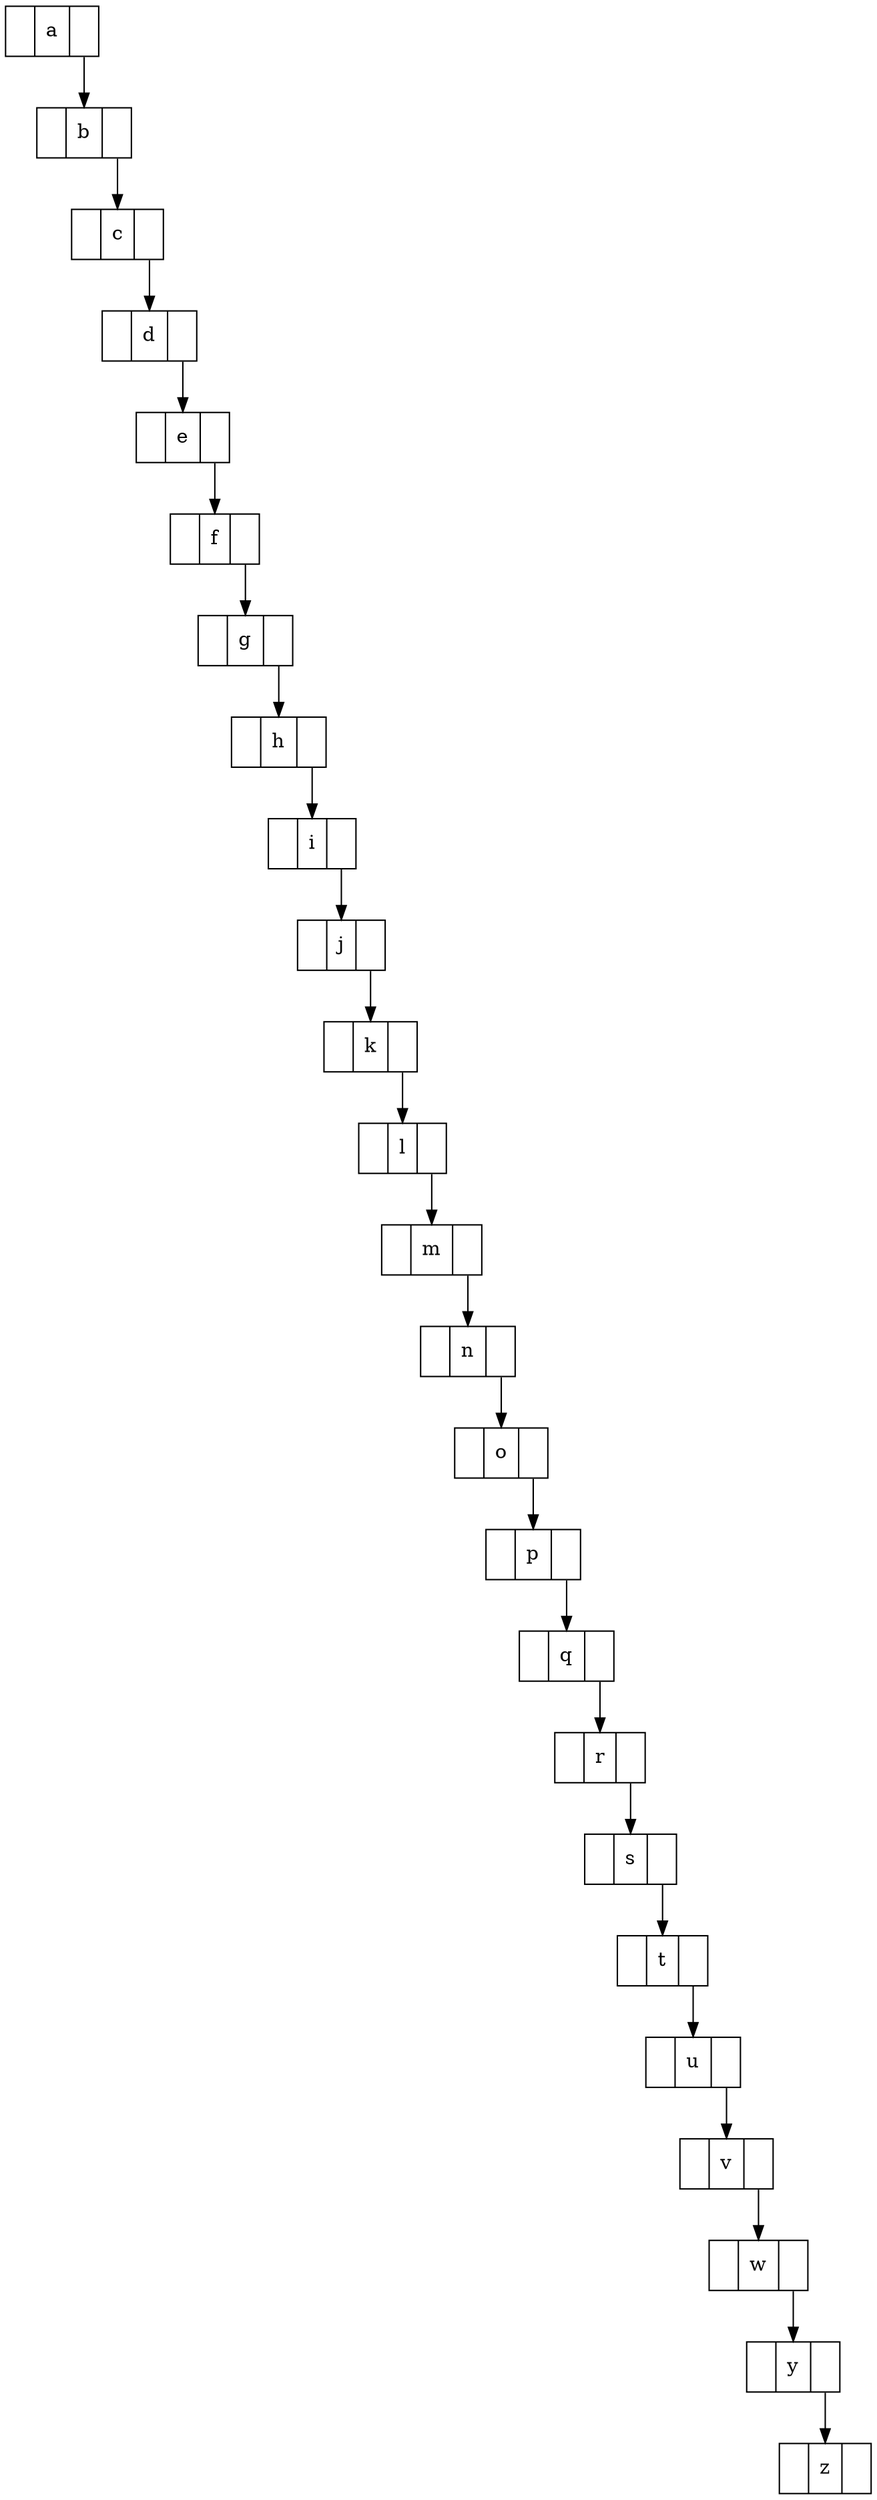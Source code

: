 digraph BST {
node [shape=record]
a[label="<L> |<D> a|<R> "]
b[label="<L> |<D> b|<R> "]
c[label="<L> |<D> c|<R> "]
d[label="<L> |<D> d|<R> "]
e[label="<L> |<D> e|<R> "]
f[label="<L> |<D> f|<R> "]
g[label="<L> |<D> g|<R> "]
h[label="<L> |<D> h|<R> "]
i[label="<L> |<D> i|<R> "]
j[label="<L> |<D> j|<R> "]
k[label="<L> |<D> k|<R> "]
l[label="<L> |<D> l|<R> "]
m[label="<L> |<D> m|<R> "]
n[label="<L> |<D> n|<R> "]
o[label="<L> |<D> o|<R> "]
p[label="<L> |<D> p|<R> "]
q[label="<L> |<D> q|<R> "]
r[label="<L> |<D> r|<R> "]
s[label="<L> |<D> s|<R> "]
t[label="<L> |<D> t|<R> "]
u[label="<L> |<D> u|<R> "]
v[label="<L> |<D> v|<R> "]
w[label="<L> |<D> w|<R> "]
y[label="<L> |<D> y|<R> "]
z[label="<L> |<D> z|<R> "]
y:R -> z:D
w:R -> y:D
v:R -> w:D
u:R -> v:D
t:R -> u:D
s:R -> t:D
r:R -> s:D
q:R -> r:D
p:R -> q:D
o:R -> p:D
n:R -> o:D
m:R -> n:D
l:R -> m:D
k:R -> l:D
j:R -> k:D
i:R -> j:D
h:R -> i:D
g:R -> h:D
f:R -> g:D
e:R -> f:D
d:R -> e:D
c:R -> d:D
b:R -> c:D
a:R -> b:D
}
